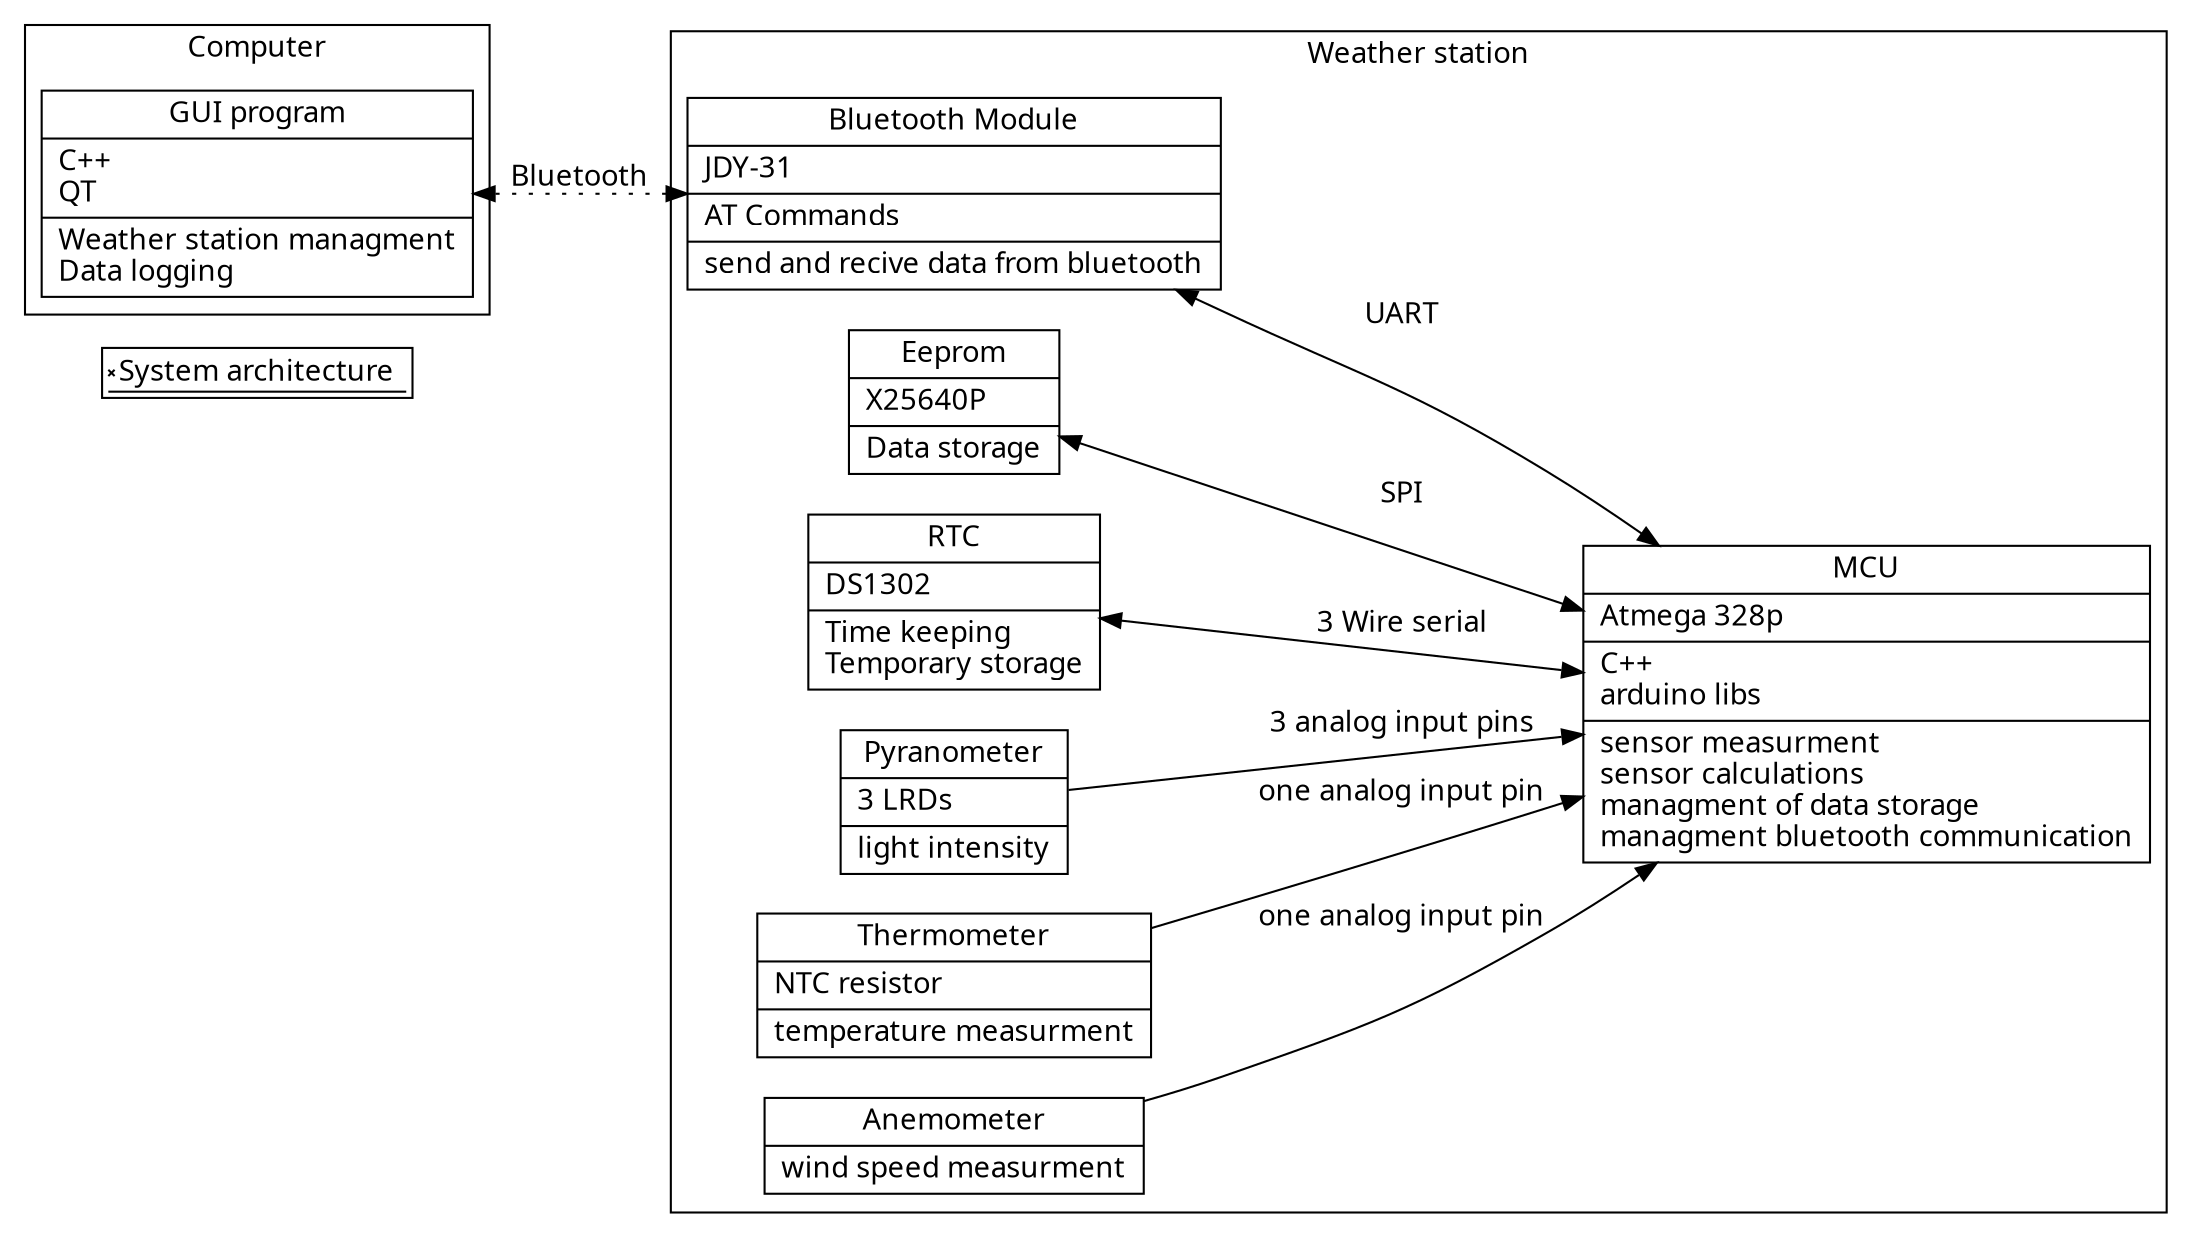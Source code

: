 digraph järjestelmäarkkitehtuuri {

	fontname = "Source Code Pro"
	node [
		fontname = "Source Code Pro"
	]
	edge [
		fontname = "Source Code Pro";
	]
  	graph [
		rankdir = "LR";
	]

	desc [
		shape=signature;
		label="System architecture";
	]

	

	subgraph cluster_0 {
		label="Weather station";
		MCU [shape="record";
			label="
			MCU\n
			|
			Atmega 328p\l
			|
			C++\l
			arduino libs\l
			|
			sensor measurment\l
			sensor calculations\l
			managment of data storage\l
			managment bluetooth communication\l
		"];

		BT [shape="record"
			label="
			Bluetooth Module\n
			|
			JDY-31\l
			|
			AT Commands\l
			|
			send and recive data from bluetooth\l
		"];

		FLASH [shape="record";
			label="
			Eeprom\n
			|
			X25640P\l
			|
			Data storage\l
		"];

		RTC [shape="record";
			label="
			RTC\n
			|
			DS1302\l
			|
			Time keeping\l
			Temporary storage\l
		"];

		IRM [shape="record";
			label="
			Pyranometer\n
			|
			3 LRDs\l
			|
			light intensity\l
		"];

		TM [shape="record";
			label="
			Thermometer\n
			|
			NTC resistor\l
			|
			temperature measurment\l
		"];

		WSM [shape="record";
			label="
			Anemometer\n
			|
			wind speed measurment\l
		"];

		FLASH->MCU	[label="SPI"; dir=both];
		RTC->MCU	[label="3 Wire serial"; dir=both];
		BT->MCU		[label="UART"; dir=both];
		IRM->MCU	[label="3 analog input pins";];
		TM->MCU		[label="one analog input pin"];
		WSM->MCU	[label="one analog input pin";];
	}

	subgraph cluster_1{
		label="Computer";
		GUI [shape="record";
			label="
			GUI program\n
			|
			C++\l
			QT\l
			|
			Weather station managment\l
			Data logging\l
		"]
	}

	GUI->BT	[label="Bluetooth"; dir=both; style=dotted];
}
